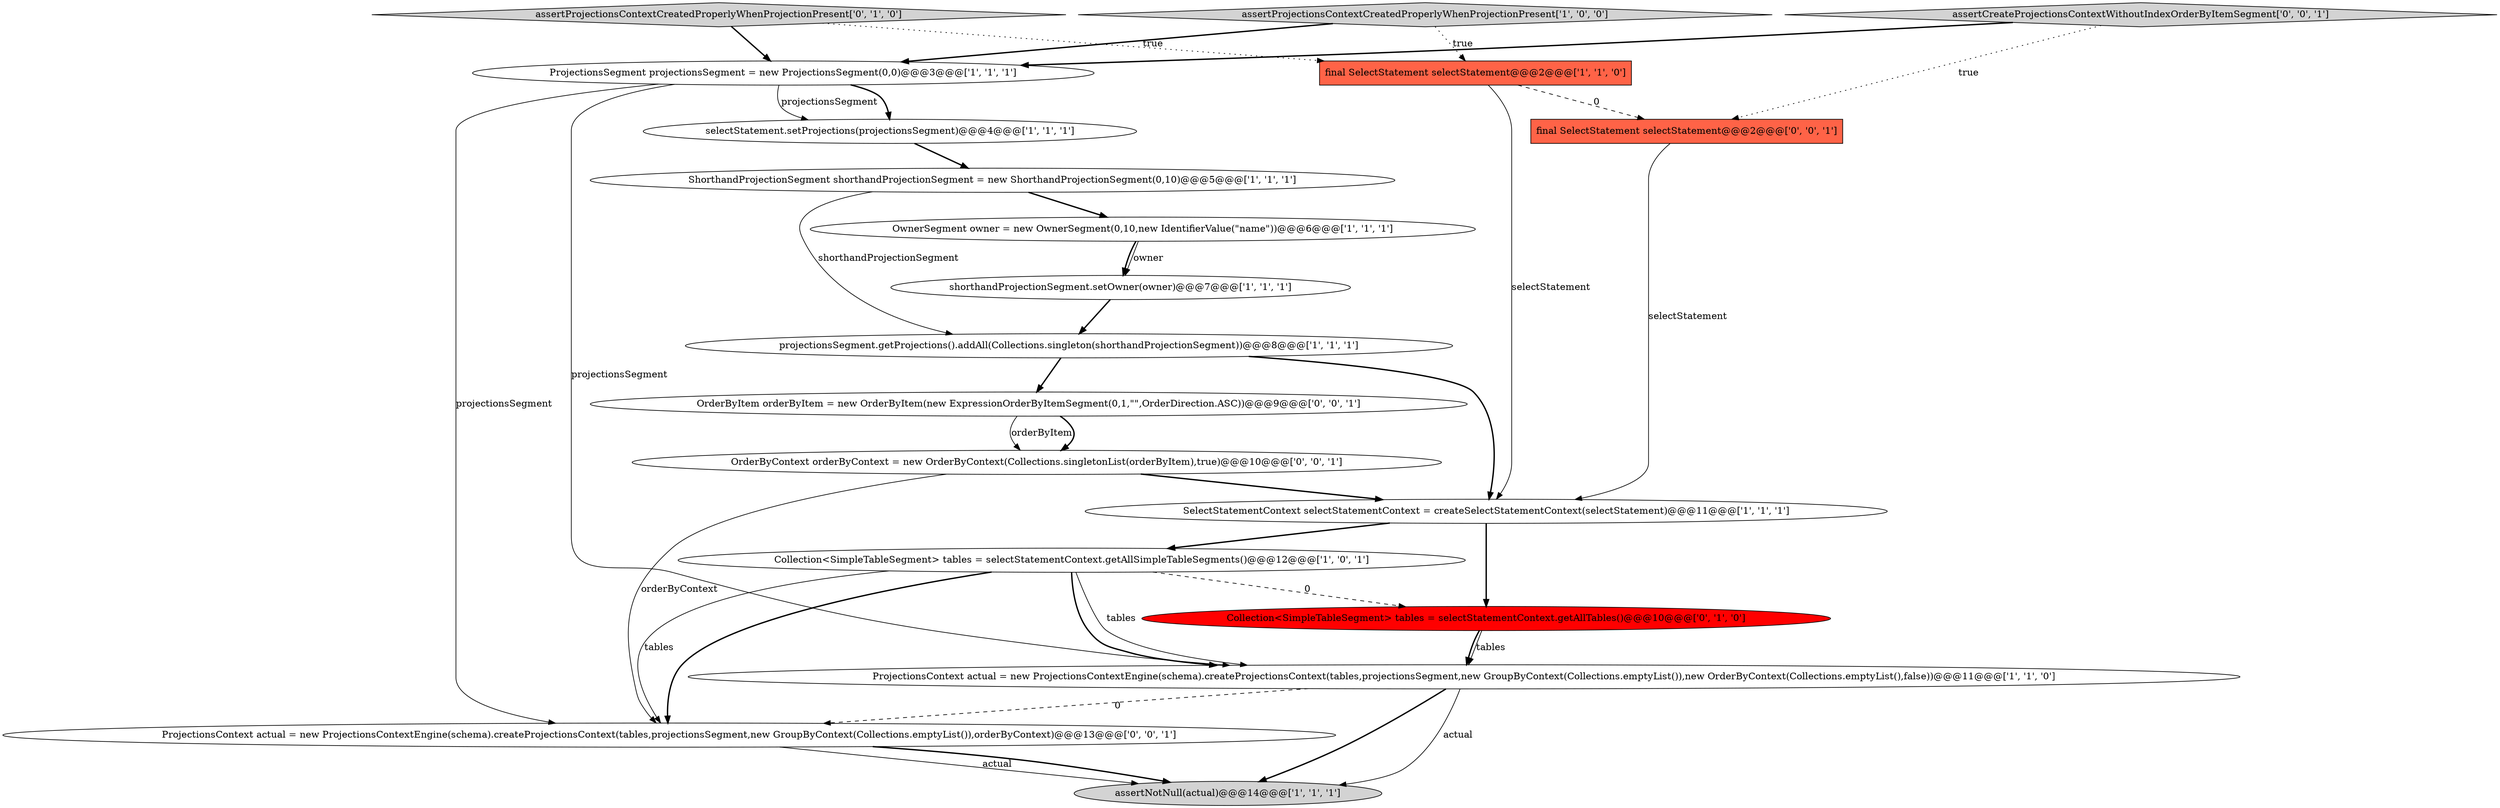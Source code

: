 digraph {
0 [style = filled, label = "final SelectStatement selectStatement@@@2@@@['1', '1', '0']", fillcolor = tomato, shape = box image = "AAA0AAABBB1BBB"];
1 [style = filled, label = "projectionsSegment.getProjections().addAll(Collections.singleton(shorthandProjectionSegment))@@@8@@@['1', '1', '1']", fillcolor = white, shape = ellipse image = "AAA0AAABBB1BBB"];
3 [style = filled, label = "shorthandProjectionSegment.setOwner(owner)@@@7@@@['1', '1', '1']", fillcolor = white, shape = ellipse image = "AAA0AAABBB1BBB"];
4 [style = filled, label = "ProjectionsContext actual = new ProjectionsContextEngine(schema).createProjectionsContext(tables,projectionsSegment,new GroupByContext(Collections.emptyList()),new OrderByContext(Collections.emptyList(),false))@@@11@@@['1', '1', '0']", fillcolor = white, shape = ellipse image = "AAA0AAABBB1BBB"];
2 [style = filled, label = "OwnerSegment owner = new OwnerSegment(0,10,new IdentifierValue(\"name\"))@@@6@@@['1', '1', '1']", fillcolor = white, shape = ellipse image = "AAA0AAABBB1BBB"];
9 [style = filled, label = "SelectStatementContext selectStatementContext = createSelectStatementContext(selectStatement)@@@11@@@['1', '1', '1']", fillcolor = white, shape = ellipse image = "AAA0AAABBB1BBB"];
13 [style = filled, label = "Collection<SimpleTableSegment> tables = selectStatementContext.getAllTables()@@@10@@@['0', '1', '0']", fillcolor = red, shape = ellipse image = "AAA1AAABBB2BBB"];
5 [style = filled, label = "assertProjectionsContextCreatedProperlyWhenProjectionPresent['1', '0', '0']", fillcolor = lightgray, shape = diamond image = "AAA0AAABBB1BBB"];
16 [style = filled, label = "assertCreateProjectionsContextWithoutIndexOrderByItemSegment['0', '0', '1']", fillcolor = lightgray, shape = diamond image = "AAA0AAABBB3BBB"];
11 [style = filled, label = "selectStatement.setProjections(projectionsSegment)@@@4@@@['1', '1', '1']", fillcolor = white, shape = ellipse image = "AAA0AAABBB1BBB"];
10 [style = filled, label = "Collection<SimpleTableSegment> tables = selectStatementContext.getAllSimpleTableSegments()@@@12@@@['1', '0', '1']", fillcolor = white, shape = ellipse image = "AAA0AAABBB1BBB"];
18 [style = filled, label = "final SelectStatement selectStatement@@@2@@@['0', '0', '1']", fillcolor = tomato, shape = box image = "AAA0AAABBB3BBB"];
14 [style = filled, label = "OrderByItem orderByItem = new OrderByItem(new ExpressionOrderByItemSegment(0,1,\"\",OrderDirection.ASC))@@@9@@@['0', '0', '1']", fillcolor = white, shape = ellipse image = "AAA0AAABBB3BBB"];
15 [style = filled, label = "ProjectionsContext actual = new ProjectionsContextEngine(schema).createProjectionsContext(tables,projectionsSegment,new GroupByContext(Collections.emptyList()),orderByContext)@@@13@@@['0', '0', '1']", fillcolor = white, shape = ellipse image = "AAA0AAABBB3BBB"];
8 [style = filled, label = "assertNotNull(actual)@@@14@@@['1', '1', '1']", fillcolor = lightgray, shape = ellipse image = "AAA0AAABBB1BBB"];
12 [style = filled, label = "assertProjectionsContextCreatedProperlyWhenProjectionPresent['0', '1', '0']", fillcolor = lightgray, shape = diamond image = "AAA0AAABBB2BBB"];
17 [style = filled, label = "OrderByContext orderByContext = new OrderByContext(Collections.singletonList(orderByItem),true)@@@10@@@['0', '0', '1']", fillcolor = white, shape = ellipse image = "AAA0AAABBB3BBB"];
7 [style = filled, label = "ShorthandProjectionSegment shorthandProjectionSegment = new ShorthandProjectionSegment(0,10)@@@5@@@['1', '1', '1']", fillcolor = white, shape = ellipse image = "AAA0AAABBB1BBB"];
6 [style = filled, label = "ProjectionsSegment projectionsSegment = new ProjectionsSegment(0,0)@@@3@@@['1', '1', '1']", fillcolor = white, shape = ellipse image = "AAA0AAABBB1BBB"];
10->15 [style = bold, label=""];
14->17 [style = solid, label="orderByItem"];
3->1 [style = bold, label=""];
2->3 [style = solid, label="owner"];
10->15 [style = solid, label="tables"];
16->6 [style = bold, label=""];
2->3 [style = bold, label=""];
15->8 [style = solid, label="actual"];
17->9 [style = bold, label=""];
14->17 [style = bold, label=""];
5->0 [style = dotted, label="true"];
9->10 [style = bold, label=""];
6->4 [style = solid, label="projectionsSegment"];
10->13 [style = dashed, label="0"];
12->6 [style = bold, label=""];
1->9 [style = bold, label=""];
4->8 [style = solid, label="actual"];
5->6 [style = bold, label=""];
7->2 [style = bold, label=""];
4->15 [style = dashed, label="0"];
6->11 [style = bold, label=""];
18->9 [style = solid, label="selectStatement"];
17->15 [style = solid, label="orderByContext"];
6->15 [style = solid, label="projectionsSegment"];
10->4 [style = solid, label="tables"];
6->11 [style = solid, label="projectionsSegment"];
10->4 [style = bold, label=""];
12->0 [style = dotted, label="true"];
9->13 [style = bold, label=""];
0->18 [style = dashed, label="0"];
4->8 [style = bold, label=""];
7->1 [style = solid, label="shorthandProjectionSegment"];
1->14 [style = bold, label=""];
0->9 [style = solid, label="selectStatement"];
15->8 [style = bold, label=""];
11->7 [style = bold, label=""];
13->4 [style = solid, label="tables"];
13->4 [style = bold, label=""];
16->18 [style = dotted, label="true"];
}
